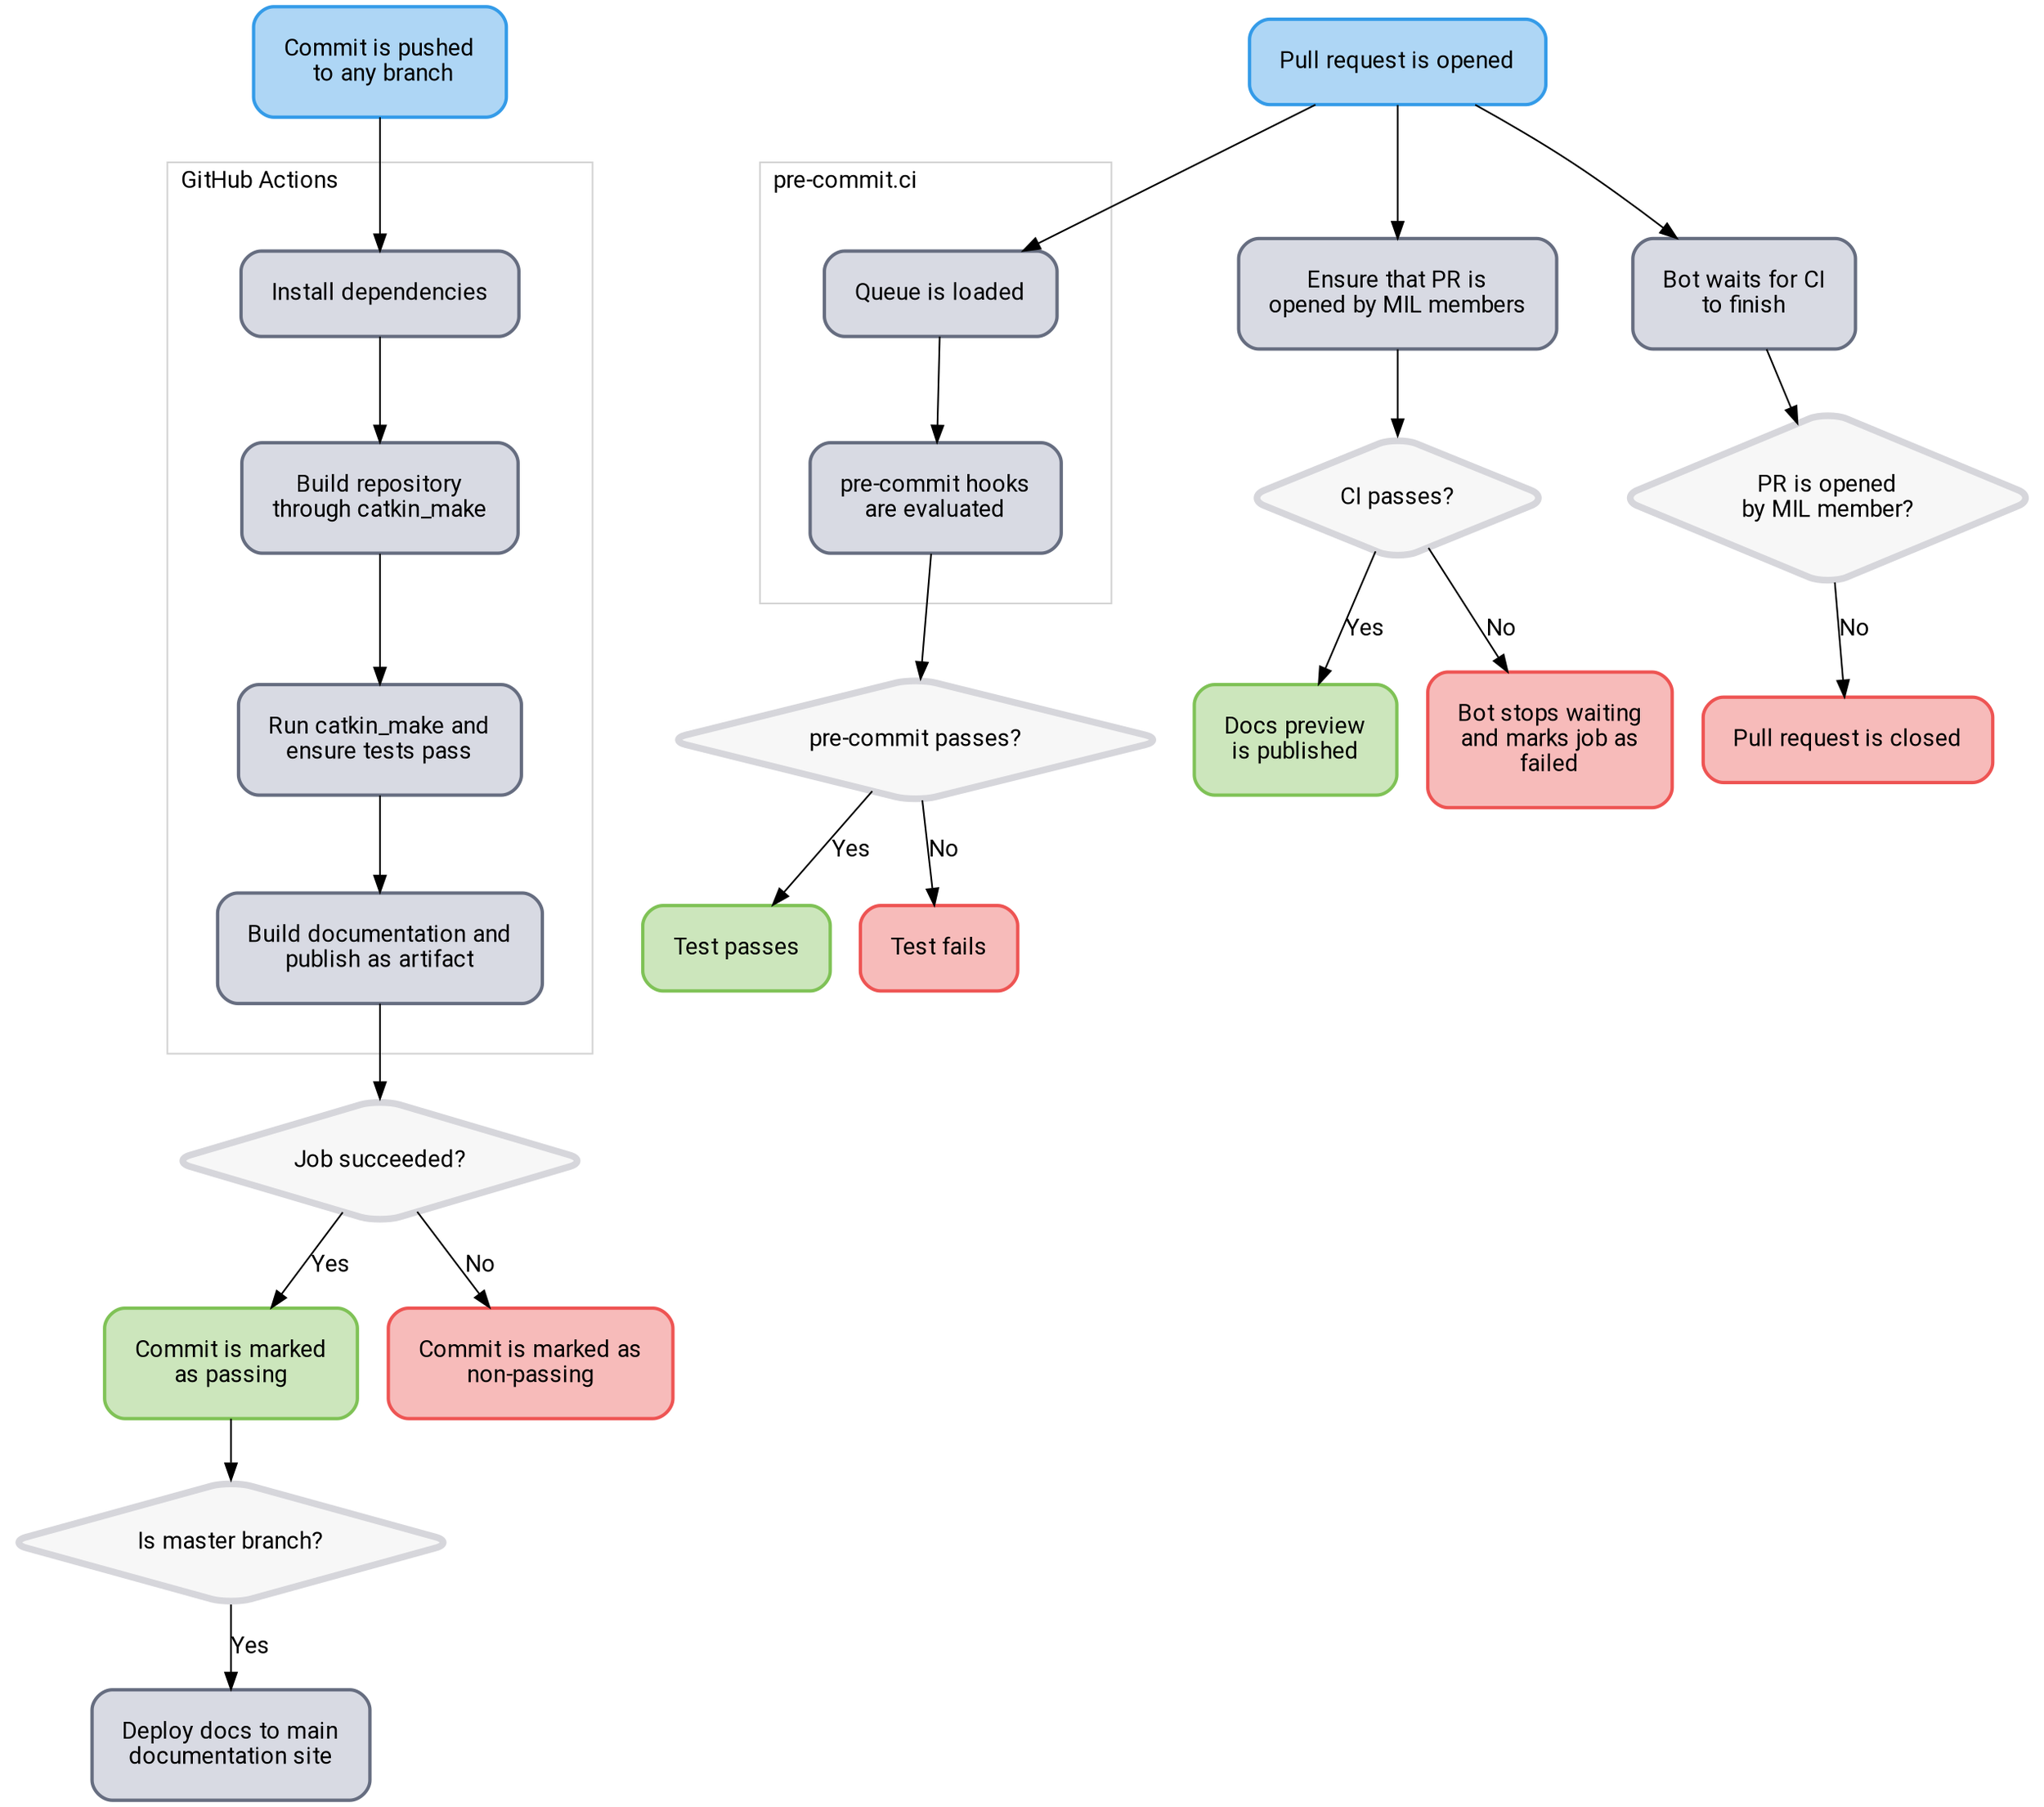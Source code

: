 digraph CIDiagram {
    fontname="-apple-system, BlinkMacSystemFont, 'Segoe UI', Roboto, Oxygen, Ubuntu, Cantarell, 'Open Sans', 'Helvetica Neue', sans-serif"
    node [
        shape=rounded
        fontname="-apple-system, BlinkMacSystemFont, 'Segoe UI', Roboto, Oxygen, Ubuntu, Cantarell, 'Open Sans', 'Helvetica Neue', sans-serif"
        penwidth="2"
        margin=0.25
    ]
    graph [
        fontname="-apple-system, BlinkMacSystemFont, 'Segoe UI', Roboto, Oxygen, Ubuntu, Cantarell, 'Open Sans', 'Helvetica Neue', sans-serif"
        labeljust = l;
        color = lightgrey;
    ]
    edge [
        fontname="-apple-system, BlinkMacSystemFont, 'Segoe UI', Roboto, Oxygen, Ubuntu, Cantarell, 'Open Sans', 'Helvetica Neue', sans-serif"
    ]

    subgraph blue_nodes {
        node [
            style="rounded,filled"
            fillcolor="#aed6f5"
            color="#349be8"
        ]
        b1 [label="Commit is pushed\n to any branch"]
        b2 [label="Pull request is opened"]
    }

    subgraph green_nodes {
        node [
            style="rounded,filled"
            fillcolor="#cce6bc"
            color="#7fc256"
        ]
        green1 [label="Commit is marked\nas passing"];
        green2 [label="Test passes"];
        green3 [label="Docs preview\nis published"];
    }

    subgraph red_nodes {
        node [
            style="rounded,filled"
            fillcolor="#f7bbba"
            color="#ee5453"
        ]
        red1 [label = "Commit is marked as\nnon-passing"];
        red2 [label = "Test fails"];
        red3 [label = "Bot stops waiting\nand marks job as\nfailed"];
        red4 [label = "Pull request is closed"];
    }

    subgraph gray_nodes {
        node [
            style="rounded,filled"
            fillcolor="#d8dae3"
            color="#666d80"
        ]
        gray1 [label = "Ensure that PR is\nopened by MIL members"];
        gray2 [label = "Bot waits for CI\nto finish"];
        gray3 [label = "Deploy docs to main\ndocumentation site"]
    }

    subgraph decision_nodes {
        node [
            shape=diamond
            style="rounded,filled"
            fillcolor="#f7f7f7"
            color="#d6d6db"
            penwidth="4"
            margin=0.15
        ]
        d1 [label = "Job succeeded?"];
        d2 [label = "pre-commit passes?"];
        d3 [label = "CI passes?"];
        d4 [label = "PR is opened\nby MIL member?"];
        d5 [label = "Is master branch?"];
    }

    subgraph cluster_0 {
        label = "GitHub Actions";
        margin = 30;
        node [
            style="rounded,filled"
            fillcolor="#d8dae3"
            color="#666d80"
        ]
        g1 [label="Install dependencies"]
        g2 [label="Build repository\nthrough catkin_make"]
        g3 [label="Run catkin_make and\nensure tests pass"]
        g4 [label = "Build documentation and\npublish as artifact"]
        // g2 [label="pre-commit.ci"]
        g1 -> g2 -> g3 -> g4;
    }

    subgraph cluster_1 {
        // Labels
        label = "pre-commit.ci";
        margin = 30;

        node [
            style="rounded,filled"
            fillcolor="#d8dae3"
            color="#666d80"
        ]

        p1 [label = "Queue is loaded"];
        p2 [label = "pre-commit hooks\nare evaluated"];
        p1 -> p2;
    }

    b1 -> g1;
    b2 -> p1;
    b2 -> gray1;
    b2 -> gray2;
    g4 -> d1;
    p2 -> d2;
    gray1 -> d3;
    d3 -> green3 [label = "Yes"];
    d3 -> red3 [label = "No"];
    gray2 -> d4;
    d4 -> red4 [label = "No"];
    d2 -> green2 [label = "Yes"];
    d2 -> red2 [label = "No"];
    d1 -> green1 [label = "Yes"];
    green1 -> d5;
    d5 -> gray3 [label = "Yes"];
    d1 -> red1 [label = "No"];
}
